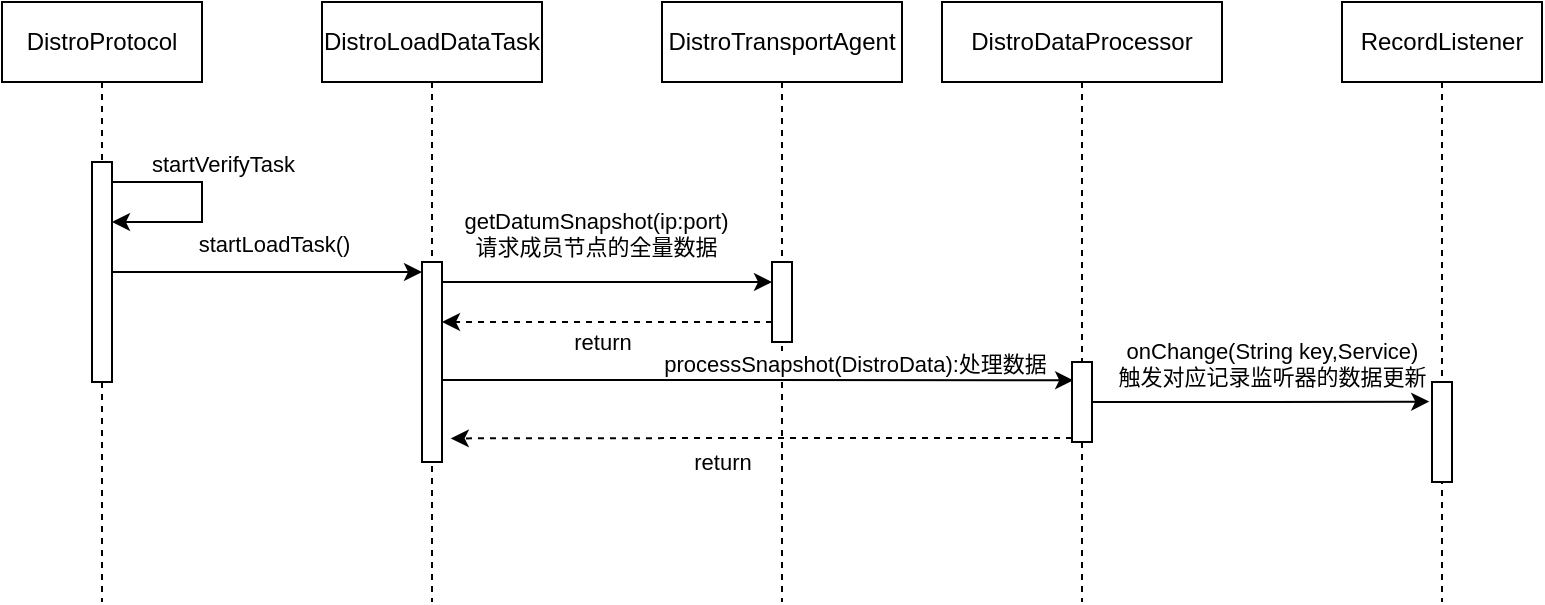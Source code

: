 <mxfile version="14.6.0" type="device"><diagram id="vBduGJIf07KqfK2Gfi9K" name="第 1 页"><mxGraphModel dx="1038" dy="500" grid="1" gridSize="10" guides="1" tooltips="1" connect="1" arrows="1" fold="1" page="1" pageScale="1" pageWidth="827" pageHeight="1169" math="0" shadow="0"><root><mxCell id="0"/><mxCell id="1" parent="0"/><mxCell id="xxj8Rr1hP4sUXXm5c_qx-1" value="DistroProtocol" style="shape=umlLifeline;perimeter=lifelinePerimeter;whiteSpace=wrap;container=1;collapsible=0;recursiveResize=0;outlineConnect=0;" vertex="1" parent="1"><mxGeometry x="140" y="420" width="100" height="300" as="geometry"/></mxCell><mxCell id="xxj8Rr1hP4sUXXm5c_qx-4" value="" style="points=[];perimeter=orthogonalPerimeter;" vertex="1" parent="xxj8Rr1hP4sUXXm5c_qx-1"><mxGeometry x="45" y="80" width="10" height="110" as="geometry"/></mxCell><mxCell id="xxj8Rr1hP4sUXXm5c_qx-9" style="edgeStyle=orthogonalEdgeStyle;rounded=0;orthogonalLoop=1;jettySize=auto;html=0;" edge="1" parent="xxj8Rr1hP4sUXXm5c_qx-1" source="xxj8Rr1hP4sUXXm5c_qx-4" target="xxj8Rr1hP4sUXXm5c_qx-4"><mxGeometry relative="1" as="geometry"><Array as="points"><mxPoint x="100" y="90"/><mxPoint x="70" y="110"/></Array></mxGeometry></mxCell><mxCell id="xxj8Rr1hP4sUXXm5c_qx-10" value="startVerifyTask" style="edgeLabel;align=center;verticalAlign=middle;resizable=0;points=[];" vertex="1" connectable="0" parent="xxj8Rr1hP4sUXXm5c_qx-9"><mxGeometry x="-0.284" y="1" relative="1" as="geometry"><mxPoint x="16" y="-9" as="offset"/></mxGeometry></mxCell><mxCell id="xxj8Rr1hP4sUXXm5c_qx-2" value="DistroLoadDataTask" style="shape=umlLifeline;perimeter=lifelinePerimeter;whiteSpace=wrap;container=1;collapsible=0;recursiveResize=0;outlineConnect=0;" vertex="1" parent="1"><mxGeometry x="300" y="420" width="110" height="300" as="geometry"/></mxCell><mxCell id="xxj8Rr1hP4sUXXm5c_qx-6" value="" style="points=[];perimeter=orthogonalPerimeter;" vertex="1" parent="xxj8Rr1hP4sUXXm5c_qx-2"><mxGeometry x="50" y="130" width="10" height="100" as="geometry"/></mxCell><mxCell id="xxj8Rr1hP4sUXXm5c_qx-3" value="DistroTransportAgent" style="shape=umlLifeline;perimeter=lifelinePerimeter;whiteSpace=wrap;container=1;collapsible=0;recursiveResize=0;outlineConnect=0;" vertex="1" parent="1"><mxGeometry x="470" y="420" width="120" height="300" as="geometry"/></mxCell><mxCell id="xxj8Rr1hP4sUXXm5c_qx-14" value="" style="html=1;points=[];perimeter=orthogonalPerimeter;" vertex="1" parent="xxj8Rr1hP4sUXXm5c_qx-3"><mxGeometry x="55" y="130" width="10" height="40" as="geometry"/></mxCell><mxCell id="xxj8Rr1hP4sUXXm5c_qx-5" value="" style="edgeStyle=orthogonalEdgeStyle;rounded=0;orthogonalLoop=1;jettySize=auto;" edge="1" parent="1" source="xxj8Rr1hP4sUXXm5c_qx-4"><mxGeometry relative="1" as="geometry"><mxPoint x="350" y="555" as="targetPoint"/><Array as="points"><mxPoint x="350" y="555"/></Array></mxGeometry></mxCell><mxCell id="xxj8Rr1hP4sUXXm5c_qx-7" value="startLoadTask()" style="edgeLabel;align=center;verticalAlign=middle;resizable=0;points=[];" vertex="1" connectable="0" parent="xxj8Rr1hP4sUXXm5c_qx-5"><mxGeometry x="0.15" y="4" relative="1" as="geometry"><mxPoint x="-8" y="-11" as="offset"/></mxGeometry></mxCell><mxCell id="xxj8Rr1hP4sUXXm5c_qx-11" value="DistroDataProcessor" style="shape=umlLifeline;perimeter=lifelinePerimeter;whiteSpace=wrap;container=1;collapsible=0;recursiveResize=0;outlineConnect=0;" vertex="1" parent="1"><mxGeometry x="610" y="420" width="140" height="300" as="geometry"/></mxCell><mxCell id="xxj8Rr1hP4sUXXm5c_qx-17" value="" style="html=1;points=[];perimeter=orthogonalPerimeter;" vertex="1" parent="xxj8Rr1hP4sUXXm5c_qx-11"><mxGeometry x="65" y="180" width="10" height="40" as="geometry"/></mxCell><mxCell id="xxj8Rr1hP4sUXXm5c_qx-12" value="RecordListener" style="shape=umlLifeline;perimeter=lifelinePerimeter;whiteSpace=wrap;container=1;collapsible=0;recursiveResize=0;outlineConnect=0;" vertex="1" parent="1"><mxGeometry x="810" y="420" width="100" height="300" as="geometry"/></mxCell><mxCell id="xxj8Rr1hP4sUXXm5c_qx-20" value="" style="html=1;points=[];perimeter=orthogonalPerimeter;" vertex="1" parent="xxj8Rr1hP4sUXXm5c_qx-12"><mxGeometry x="45" y="190" width="10" height="50" as="geometry"/></mxCell><mxCell id="xxj8Rr1hP4sUXXm5c_qx-13" style="edgeStyle=orthogonalEdgeStyle;rounded=0;orthogonalLoop=1;jettySize=auto;html=0;" edge="1" parent="1" source="xxj8Rr1hP4sUXXm5c_qx-6" target="xxj8Rr1hP4sUXXm5c_qx-14"><mxGeometry relative="1" as="geometry"><mxPoint x="420" y="570" as="targetPoint"/><Array as="points"><mxPoint x="420" y="560"/><mxPoint x="420" y="560"/></Array></mxGeometry></mxCell><mxCell id="xxj8Rr1hP4sUXXm5c_qx-15" value="getDatumSnapshot(ip:port)&#10;请求成员节点的全量数据" style="edgeLabel;align=center;verticalAlign=middle;resizable=0;points=[];" vertex="1" connectable="0" parent="xxj8Rr1hP4sUXXm5c_qx-13"><mxGeometry x="-0.299" y="3" relative="1" as="geometry"><mxPoint x="19" y="-22" as="offset"/></mxGeometry></mxCell><mxCell id="xxj8Rr1hP4sUXXm5c_qx-16" style="edgeStyle=orthogonalEdgeStyle;rounded=0;orthogonalLoop=1;jettySize=auto;html=0;dashed=1;" edge="1" parent="1" source="xxj8Rr1hP4sUXXm5c_qx-14" target="xxj8Rr1hP4sUXXm5c_qx-6"><mxGeometry relative="1" as="geometry"><Array as="points"><mxPoint x="490" y="580"/><mxPoint x="490" y="580"/></Array></mxGeometry></mxCell><mxCell id="xxj8Rr1hP4sUXXm5c_qx-22" value="return" style="edgeLabel;html=1;align=center;verticalAlign=middle;resizable=0;points=[];" vertex="1" connectable="0" parent="xxj8Rr1hP4sUXXm5c_qx-16"><mxGeometry x="0.19" y="-3" relative="1" as="geometry"><mxPoint x="13" y="13" as="offset"/></mxGeometry></mxCell><mxCell id="xxj8Rr1hP4sUXXm5c_qx-18" style="edgeStyle=orthogonalEdgeStyle;rounded=0;orthogonalLoop=1;jettySize=auto;html=0;entryX=0.06;entryY=0.228;entryDx=0;entryDy=0;entryPerimeter=0;" edge="1" parent="1" source="xxj8Rr1hP4sUXXm5c_qx-6" target="xxj8Rr1hP4sUXXm5c_qx-17"><mxGeometry relative="1" as="geometry"><Array as="points"><mxPoint x="480" y="609"/><mxPoint x="480" y="609"/></Array></mxGeometry></mxCell><mxCell id="xxj8Rr1hP4sUXXm5c_qx-25" value="processSnapshot(DistroData):处理数据" style="edgeLabel;align=center;verticalAlign=middle;resizable=0;points=[];" vertex="1" connectable="0" parent="xxj8Rr1hP4sUXXm5c_qx-18"><mxGeometry x="0.31" y="4" relative="1" as="geometry"><mxPoint y="-5" as="offset"/></mxGeometry></mxCell><mxCell id="xxj8Rr1hP4sUXXm5c_qx-19" style="edgeStyle=orthogonalEdgeStyle;rounded=0;orthogonalLoop=1;jettySize=auto;html=0;entryX=1.44;entryY=0.882;entryDx=0;entryDy=0;entryPerimeter=0;dashed=1;" edge="1" parent="1" source="xxj8Rr1hP4sUXXm5c_qx-17" target="xxj8Rr1hP4sUXXm5c_qx-6"><mxGeometry relative="1" as="geometry"><Array as="points"><mxPoint x="520" y="638"/><mxPoint x="520" y="638"/></Array></mxGeometry></mxCell><mxCell id="xxj8Rr1hP4sUXXm5c_qx-23" value="return" style="edgeLabel;html=1;align=center;verticalAlign=middle;resizable=0;points=[];" vertex="1" connectable="0" parent="xxj8Rr1hP4sUXXm5c_qx-19"><mxGeometry x="0.07" y="-4" relative="1" as="geometry"><mxPoint x="-9" y="16" as="offset"/></mxGeometry></mxCell><mxCell id="xxj8Rr1hP4sUXXm5c_qx-21" style="edgeStyle=orthogonalEdgeStyle;rounded=0;orthogonalLoop=1;jettySize=auto;html=0;entryX=-0.14;entryY=0.196;entryDx=0;entryDy=0;entryPerimeter=0;" edge="1" parent="1" source="xxj8Rr1hP4sUXXm5c_qx-17" target="xxj8Rr1hP4sUXXm5c_qx-20"><mxGeometry relative="1" as="geometry"/></mxCell><mxCell id="xxj8Rr1hP4sUXXm5c_qx-24" value="onChange(String key,Service)&#10;触发对应记录监听器的数据更新" style="edgeLabel;align=center;verticalAlign=middle;resizable=0;points=[];" vertex="1" connectable="0" parent="xxj8Rr1hP4sUXXm5c_qx-21"><mxGeometry x="-0.146" y="-2" relative="1" as="geometry"><mxPoint x="18" y="-22" as="offset"/></mxGeometry></mxCell></root></mxGraphModel></diagram></mxfile>
